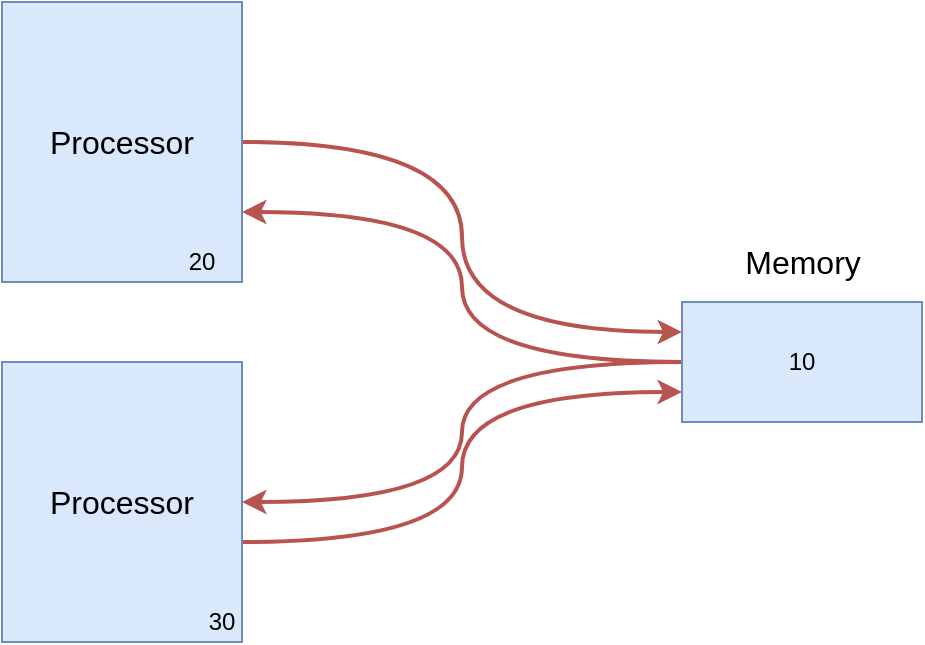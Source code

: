 <mxfile version="13.6.2" type="github">
  <diagram id="Rjo_ltDNnTps3v7C-S7p" name="Page-1">
    <mxGraphModel dx="2066" dy="1105" grid="1" gridSize="10" guides="1" tooltips="1" connect="1" arrows="1" fold="1" page="1" pageScale="1" pageWidth="827" pageHeight="1169" math="0" shadow="0">
      <root>
        <mxCell id="0" />
        <mxCell id="1" parent="0" />
        <mxCell id="PeEjYPiqV87T0GeIP1ht-1" style="edgeStyle=orthogonalEdgeStyle;rounded=0;orthogonalLoop=1;jettySize=auto;html=1;curved=1;entryX=0;entryY=0.25;entryDx=0;entryDy=0;strokeWidth=2;fillColor=#f8cecc;strokeColor=#b85450;" edge="1" parent="1" source="PeEjYPiqV87T0GeIP1ht-2" target="PeEjYPiqV87T0GeIP1ht-4">
          <mxGeometry relative="1" as="geometry" />
        </mxCell>
        <mxCell id="PeEjYPiqV87T0GeIP1ht-2" value="&lt;font style=&quot;font-size: 16px&quot;&gt;Processor&lt;/font&gt;" style="rounded=0;whiteSpace=wrap;html=1;fillColor=#dae8fc;strokeColor=#6c8ebf;" vertex="1" parent="1">
          <mxGeometry x="160" y="290" width="120" height="140" as="geometry" />
        </mxCell>
        <mxCell id="PeEjYPiqV87T0GeIP1ht-3" style="edgeStyle=orthogonalEdgeStyle;curved=1;rounded=0;orthogonalLoop=1;jettySize=auto;html=1;entryX=1;entryY=0.75;entryDx=0;entryDy=0;strokeWidth=2;fillColor=#f8cecc;strokeColor=#b85450;" edge="1" parent="1" source="PeEjYPiqV87T0GeIP1ht-4" target="PeEjYPiqV87T0GeIP1ht-2">
          <mxGeometry relative="1" as="geometry" />
        </mxCell>
        <mxCell id="PeEjYPiqV87T0GeIP1ht-9" style="edgeStyle=orthogonalEdgeStyle;rounded=0;orthogonalLoop=1;jettySize=auto;html=1;curved=1;strokeWidth=2;fillColor=#f8cecc;strokeColor=#b85450;" edge="1" parent="1" source="PeEjYPiqV87T0GeIP1ht-4" target="PeEjYPiqV87T0GeIP1ht-7">
          <mxGeometry relative="1" as="geometry" />
        </mxCell>
        <mxCell id="PeEjYPiqV87T0GeIP1ht-4" value="10" style="rounded=0;whiteSpace=wrap;html=1;fillColor=#dae8fc;strokeColor=#6c8ebf;" vertex="1" parent="1">
          <mxGeometry x="500" y="440" width="120" height="60" as="geometry" />
        </mxCell>
        <mxCell id="PeEjYPiqV87T0GeIP1ht-5" value="&lt;font style=&quot;font-size: 16px&quot;&gt;Memory&lt;/font&gt;" style="text;html=1;align=center;verticalAlign=middle;resizable=0;points=[];autosize=1;" vertex="1" parent="1">
          <mxGeometry x="525" y="410" width="70" height="20" as="geometry" />
        </mxCell>
        <mxCell id="PeEjYPiqV87T0GeIP1ht-6" value="20" style="text;html=1;strokeColor=none;fillColor=none;align=center;verticalAlign=middle;whiteSpace=wrap;rounded=0;" vertex="1" parent="1">
          <mxGeometry x="240" y="410" width="40" height="20" as="geometry" />
        </mxCell>
        <mxCell id="PeEjYPiqV87T0GeIP1ht-10" style="edgeStyle=orthogonalEdgeStyle;rounded=0;orthogonalLoop=1;jettySize=auto;html=1;entryX=0;entryY=0.75;entryDx=0;entryDy=0;curved=1;strokeWidth=2;fillColor=#f8cecc;strokeColor=#b85450;" edge="1" parent="1" source="PeEjYPiqV87T0GeIP1ht-7" target="PeEjYPiqV87T0GeIP1ht-4">
          <mxGeometry relative="1" as="geometry">
            <Array as="points">
              <mxPoint x="390" y="560" />
              <mxPoint x="390" y="485" />
            </Array>
          </mxGeometry>
        </mxCell>
        <mxCell id="PeEjYPiqV87T0GeIP1ht-7" value="&lt;font style=&quot;font-size: 16px&quot;&gt;Processor&lt;/font&gt;" style="rounded=0;whiteSpace=wrap;html=1;fillColor=#dae8fc;strokeColor=#6c8ebf;" vertex="1" parent="1">
          <mxGeometry x="160" y="470" width="120" height="140" as="geometry" />
        </mxCell>
        <mxCell id="PeEjYPiqV87T0GeIP1ht-8" value="30" style="text;html=1;strokeColor=none;fillColor=none;align=center;verticalAlign=middle;whiteSpace=wrap;rounded=0;" vertex="1" parent="1">
          <mxGeometry x="250" y="590" width="40" height="20" as="geometry" />
        </mxCell>
      </root>
    </mxGraphModel>
  </diagram>
</mxfile>
